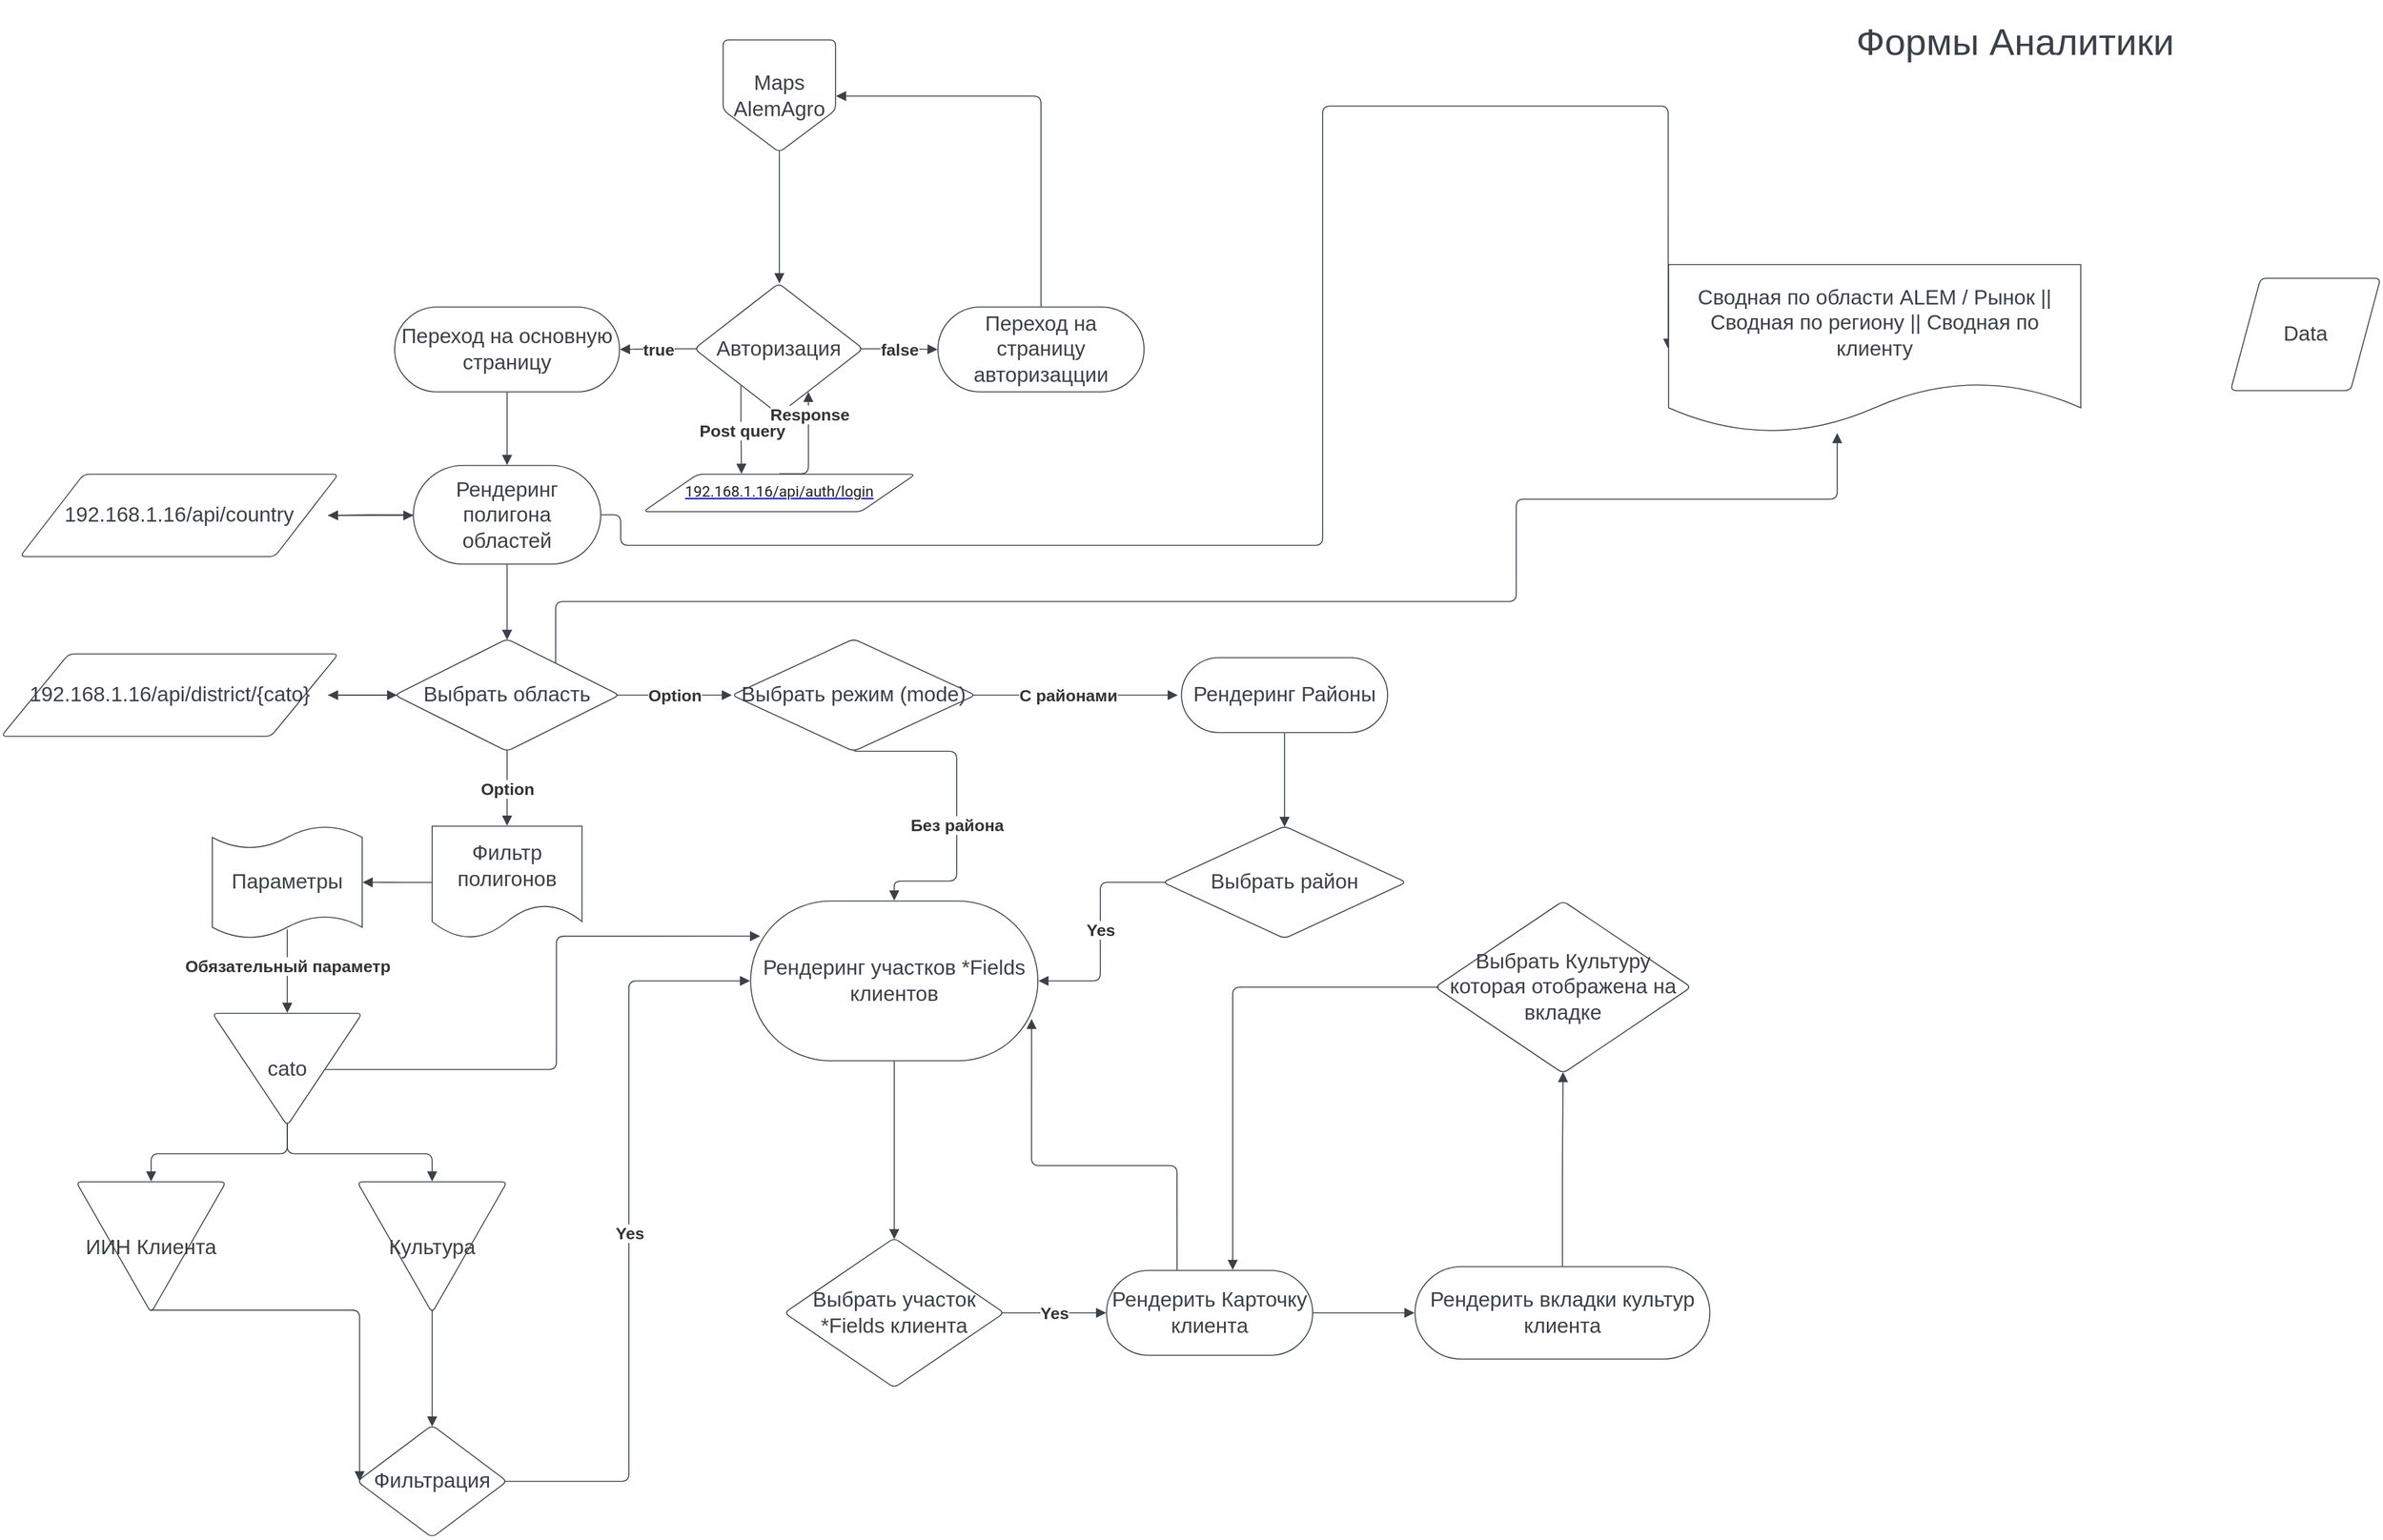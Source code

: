<mxfile version="20.5.3" type="github"><diagram id="F_eXqOusW_tx_BdzpR09" name="Страница 1"><mxGraphModel dx="2180" dy="1190" grid="1" gridSize="10" guides="1" tooltips="1" connect="1" arrows="1" fold="1" page="1" pageScale="1" pageWidth="827" pageHeight="1169" math="0" shadow="0"><root><mxCell id="0"/><mxCell id="1" parent="0"/><UserObject label="Maps AlemAgro" lucidchartObjectId="KOu8f6ks_SWx" id="bg8Pyg_J-tRumf_r9kGJ-1"><mxCell style="html=1;overflow=block;blockSpacing=1;whiteSpace=wrap;shape=offPageConnector;fontSize=16.7;fontColor=#3a414a;spacing=3.8;strokeColor=#3a414a;strokeOpacity=100;rounded=1;absoluteArcSize=1;arcSize=9;strokeWidth=0.8;" vertex="1" parent="1"><mxGeometry x="668" y="45" width="90" height="90" as="geometry"/></mxCell></UserObject><UserObject label="" lucidchartObjectId="bPu8~T_2EXUV" id="bg8Pyg_J-tRumf_r9kGJ-2"><mxCell style="html=1;jettySize=18;whiteSpace=wrap;fontSize=13;strokeColor=#3a414a;strokeOpacity=100;strokeWidth=0.8;rounded=1;arcSize=12;edgeStyle=orthogonalEdgeStyle;startArrow=none;endArrow=block;endFill=1;exitX=0.5;exitY=0.987;exitPerimeter=0;" edge="1" parent="1" source="bg8Pyg_J-tRumf_r9kGJ-1"><mxGeometry width="100" height="100" relative="1" as="geometry"><Array as="points"/><mxPoint x="713" y="240" as="targetPoint"/></mxGeometry></mxCell></UserObject><UserObject label="Авторизация" lucidchartObjectId="5Qu8kaGROW2Z" id="bg8Pyg_J-tRumf_r9kGJ-3"><mxCell style="html=1;overflow=block;blockSpacing=1;whiteSpace=wrap;rhombus;fontSize=16.7;fontColor=#3a414a;spacing=3.8;strokeColor=#3a414a;strokeOpacity=100;rounded=1;absoluteArcSize=1;arcSize=9;strokeWidth=0.8;" vertex="1" parent="1"><mxGeometry x="645" y="240" width="135" height="105" as="geometry"/></mxCell></UserObject><UserObject label="" lucidchartObjectId="0Ru8RmxPQZqf" id="bg8Pyg_J-tRumf_r9kGJ-4"><mxCell style="html=1;jettySize=18;whiteSpace=wrap;fontSize=13.3;fontColor=#333333;fontStyle=1;strokeColor=#3a414a;strokeOpacity=100;strokeWidth=0.8;rounded=1;arcSize=12;edgeStyle=orthogonalEdgeStyle;startArrow=none;endArrow=block;endFill=1;exitX=0.014;exitY=0.5;exitPerimeter=0;entryX=1.002;entryY=0.5;entryPerimeter=0;" edge="1" parent="1" source="bg8Pyg_J-tRumf_r9kGJ-3" target="bg8Pyg_J-tRumf_r9kGJ-6"><mxGeometry width="100" height="100" relative="1" as="geometry"><Array as="points"/></mxGeometry></mxCell></UserObject><mxCell id="bg8Pyg_J-tRumf_r9kGJ-5" value="true" style="text;html=1;resizable=0;labelBackgroundColor=default;align=center;verticalAlign=middle;fontStyle=1;fontColor=#333333;fontSize=13.3;" vertex="1" parent="bg8Pyg_J-tRumf_r9kGJ-4"><mxGeometry relative="1" as="geometry"/></mxCell><UserObject label="Переход на основную страницу" lucidchartObjectId="3Ru88md6wmPW" id="bg8Pyg_J-tRumf_r9kGJ-6"><mxCell style="html=1;overflow=block;blockSpacing=1;whiteSpace=wrap;rounded=1;arcSize=50;fontSize=16.7;fontColor=#3a414a;spacing=3.8;strokeColor=#3a414a;strokeOpacity=100;strokeWidth=0.8;" vertex="1" parent="1"><mxGeometry x="405" y="259" width="180" height="68" as="geometry"/></mxCell></UserObject><UserObject label="" lucidchartObjectId="cTu8FNHLPauM" id="bg8Pyg_J-tRumf_r9kGJ-7"><mxCell style="html=1;jettySize=18;whiteSpace=wrap;fontSize=13.3;fontColor=#333333;fontStyle=1;strokeColor=#3a414a;strokeOpacity=100;strokeWidth=0.8;rounded=1;arcSize=12;edgeStyle=orthogonalEdgeStyle;startArrow=none;endArrow=block;endFill=1;exitX=0.986;exitY=0.5;exitPerimeter=0;entryX=-0.002;entryY=0.5;entryPerimeter=0;" edge="1" parent="1" source="bg8Pyg_J-tRumf_r9kGJ-3" target="bg8Pyg_J-tRumf_r9kGJ-9"><mxGeometry width="100" height="100" relative="1" as="geometry"><Array as="points"/></mxGeometry></mxCell></UserObject><mxCell id="bg8Pyg_J-tRumf_r9kGJ-8" value="false" style="text;html=1;resizable=0;labelBackgroundColor=default;align=center;verticalAlign=middle;fontStyle=1;fontColor=#333333;fontSize=13.3;" vertex="1" parent="bg8Pyg_J-tRumf_r9kGJ-7"><mxGeometry relative="1" as="geometry"/></mxCell><UserObject label="Переход на страницу авторизацции" lucidchartObjectId="dTu8~P3kdail" id="bg8Pyg_J-tRumf_r9kGJ-9"><mxCell style="html=1;overflow=block;blockSpacing=1;whiteSpace=wrap;rounded=1;arcSize=50;fontSize=16.7;fontColor=#3a414a;spacing=3.8;strokeColor=#3a414a;strokeOpacity=100;strokeWidth=0.8;" vertex="1" parent="1"><mxGeometry x="840" y="259" width="165" height="68" as="geometry"/></mxCell></UserObject><UserObject label="" lucidchartObjectId="hTu8ypnSkT5x" id="bg8Pyg_J-tRumf_r9kGJ-10"><mxCell style="html=1;jettySize=18;whiteSpace=wrap;fontSize=13;strokeColor=#3a414a;strokeOpacity=100;strokeWidth=0.8;rounded=1;arcSize=12;edgeStyle=orthogonalEdgeStyle;startArrow=none;endArrow=block;endFill=1;exitX=0.5;exitY=-0.006;exitPerimeter=0;entryX=1.004;entryY=0.5;entryPerimeter=0;" edge="1" parent="1" source="bg8Pyg_J-tRumf_r9kGJ-9" target="bg8Pyg_J-tRumf_r9kGJ-1"><mxGeometry width="100" height="100" relative="1" as="geometry"><Array as="points"/></mxGeometry></mxCell></UserObject><UserObject label="&lt;div style=&quot;display: flex; justify-content: center; text-align: center; align-items: baseline; font-size: 0; line-height: 1.25;margin-top: -2px;&quot;&gt;&lt;span&gt;&lt;a href=&quot;http://192.168.1.16/api/auth/login&quot;&gt;&lt;span style=&quot;font-size:12px;color:#212121;font-family: Roboto;&quot;&gt;192.168.1.16/api/auth/login&lt;/span&gt;&lt;/a&gt;&lt;/span&gt;&lt;/div&gt;" lucidchartObjectId="aUu8LuC2Al4D" id="bg8Pyg_J-tRumf_r9kGJ-11"><mxCell style="html=1;overflow=block;blockSpacing=1;whiteSpace=wrap;shape=parallelogram;perimeter=parallelogramPerimeter;anchorPointDirection=0;fontSize=13;fontFamily=Roboto;spacing=3.8;strokeColor=#3a414a;strokeOpacity=100;rounded=1;absoluteArcSize=1;arcSize=9;strokeWidth=0.8;" vertex="1" parent="1"><mxGeometry x="604" y="393" width="218" height="30" as="geometry"/></mxCell></UserObject><UserObject label="" lucidchartObjectId="RWu8V0IJfX_E" id="bg8Pyg_J-tRumf_r9kGJ-12"><mxCell style="html=1;jettySize=18;whiteSpace=wrap;fontSize=13;strokeColor=#3a414a;strokeOpacity=100;strokeWidth=0.8;rounded=1;arcSize=12;edgeStyle=orthogonalEdgeStyle;startArrow=none;endArrow=block;endFill=1;exitX=0.5;exitY=1.006;exitPerimeter=0;entryX=0.5;entryY=-0.005;entryPerimeter=0;" edge="1" parent="1" source="bg8Pyg_J-tRumf_r9kGJ-6" target="bg8Pyg_J-tRumf_r9kGJ-13"><mxGeometry width="100" height="100" relative="1" as="geometry"><Array as="points"/></mxGeometry></mxCell></UserObject><UserObject label="Рендеринг полигона областей" lucidchartObjectId="SWu8Hs5xvLpz" id="bg8Pyg_J-tRumf_r9kGJ-13"><mxCell style="html=1;overflow=block;blockSpacing=1;whiteSpace=wrap;rounded=1;arcSize=50;fontSize=16.7;fontColor=#3a414a;spacing=3.8;strokeColor=#3a414a;strokeOpacity=100;strokeWidth=0.8;" vertex="1" parent="1"><mxGeometry x="420" y="386" width="150" height="79" as="geometry"/></mxCell></UserObject><UserObject label="" lucidchartObjectId="8Xu8h2_r~jVX" id="bg8Pyg_J-tRumf_r9kGJ-14"><mxCell style="html=1;jettySize=18;whiteSpace=wrap;fontSize=13;strokeColor=#3a414a;strokeOpacity=100;strokeWidth=0.8;rounded=1;arcSize=12;edgeStyle=orthogonalEdgeStyle;startArrow=none;endArrow=block;endFill=1;exitX=-0.003;exitY=0.5;exitPerimeter=0;entryX=0.967;entryY=0.5;entryPerimeter=0;" edge="1" parent="1" source="bg8Pyg_J-tRumf_r9kGJ-13" target="bg8Pyg_J-tRumf_r9kGJ-15"><mxGeometry width="100" height="100" relative="1" as="geometry"><Array as="points"/></mxGeometry></mxCell></UserObject><UserObject label="192.168.1.16/api/country" lucidchartObjectId=".Xu8V3-QE3XB" id="bg8Pyg_J-tRumf_r9kGJ-15"><mxCell style="html=1;overflow=block;blockSpacing=1;whiteSpace=wrap;shape=parallelogram;perimeter=parallelogramPerimeter;anchorPointDirection=0;fontSize=16.7;fontColor=#3a414a;spacing=3.8;strokeColor=#3a414a;strokeOpacity=100;rounded=1;absoluteArcSize=1;arcSize=9;strokeWidth=0.8;" vertex="1" parent="1"><mxGeometry x="105" y="393" width="255" height="66" as="geometry"/></mxCell></UserObject><UserObject label="" lucidchartObjectId="J0u87mBqmTa9" id="bg8Pyg_J-tRumf_r9kGJ-16"><mxCell style="html=1;jettySize=18;whiteSpace=wrap;fontSize=13;strokeColor=#3a414a;strokeOpacity=100;strokeWidth=0.8;rounded=1;arcSize=12;edgeStyle=orthogonalEdgeStyle;startArrow=none;endArrow=block;endFill=1;exitX=0.5;exitY=1.005;exitPerimeter=0;entryX=0.5;entryY=0.008;entryPerimeter=0;" edge="1" parent="1" source="bg8Pyg_J-tRumf_r9kGJ-13" target="bg8Pyg_J-tRumf_r9kGJ-17"><mxGeometry width="100" height="100" relative="1" as="geometry"><Array as="points"/></mxGeometry></mxCell></UserObject><UserObject label="Выбрать область" lucidchartObjectId="Q0u8vRfHtHEh" id="bg8Pyg_J-tRumf_r9kGJ-17"><mxCell style="html=1;overflow=block;blockSpacing=1;whiteSpace=wrap;rhombus;fontSize=16.7;fontColor=#3a414a;spacing=3.8;strokeColor=#3a414a;strokeOpacity=100;rounded=1;absoluteArcSize=1;arcSize=9;strokeWidth=0.8;" vertex="1" parent="1"><mxGeometry x="405" y="525" width="180" height="90" as="geometry"/></mxCell></UserObject><UserObject label="" lucidchartObjectId="f1u8z5bGbhZ8" id="bg8Pyg_J-tRumf_r9kGJ-18"><mxCell style="html=1;jettySize=18;whiteSpace=wrap;fontSize=13;strokeColor=#3a414a;strokeOpacity=100;strokeWidth=0.8;rounded=1;arcSize=12;edgeStyle=orthogonalEdgeStyle;startArrow=none;endArrow=block;endFill=1;exitX=0.013;exitY=0.5;exitPerimeter=0;entryX=0.969;entryY=0.5;entryPerimeter=0;" edge="1" parent="1" source="bg8Pyg_J-tRumf_r9kGJ-17" target="bg8Pyg_J-tRumf_r9kGJ-19"><mxGeometry width="100" height="100" relative="1" as="geometry"><Array as="points"/></mxGeometry></mxCell></UserObject><UserObject label="192.168.1.16/api/district/{cato}" lucidchartObjectId="h1u8Kbd6VC1K" id="bg8Pyg_J-tRumf_r9kGJ-19"><mxCell style="html=1;overflow=block;blockSpacing=1;whiteSpace=wrap;shape=parallelogram;perimeter=parallelogramPerimeter;anchorPointDirection=0;fontSize=16.7;fontColor=#3a414a;spacing=3.8;strokeColor=#3a414a;strokeOpacity=100;rounded=1;absoluteArcSize=1;arcSize=9;strokeWidth=0.8;" vertex="1" parent="1"><mxGeometry x="90" y="537" width="270" height="66" as="geometry"/></mxCell></UserObject><UserObject label="Рендеринг участков *Fields клиентов" lucidchartObjectId="q3u8~.Xyy9ml" id="bg8Pyg_J-tRumf_r9kGJ-20"><mxCell style="html=1;overflow=block;blockSpacing=1;whiteSpace=wrap;rounded=1;arcSize=50;fontSize=16.7;fontColor=#3a414a;spacing=3.8;strokeColor=#3a414a;strokeOpacity=100;strokeWidth=0.8;" vertex="1" parent="1"><mxGeometry x="690" y="735" width="230" height="128" as="geometry"/></mxCell></UserObject><UserObject label="" lucidchartObjectId="m5u8JWj~k-.j" id="bg8Pyg_J-tRumf_r9kGJ-21"><mxCell style="html=1;jettySize=18;whiteSpace=wrap;fontSize=13.3;fontColor=#333333;fontStyle=1;strokeColor=#3a414a;strokeOpacity=100;strokeWidth=0.8;rounded=1;arcSize=12;edgeStyle=orthogonalEdgeStyle;startArrow=none;endArrow=block;endFill=1;exitX=0.987;exitY=0.5;exitPerimeter=0;" edge="1" parent="1" source="bg8Pyg_J-tRumf_r9kGJ-17"><mxGeometry width="100" height="100" relative="1" as="geometry"><Array as="points"/><mxPoint x="675" y="570" as="targetPoint"/></mxGeometry></mxCell></UserObject><mxCell id="bg8Pyg_J-tRumf_r9kGJ-22" value="Option" style="text;html=1;resizable=0;labelBackgroundColor=default;align=center;verticalAlign=middle;fontStyle=1;fontColor=#333333;fontSize=13.3;" vertex="1" parent="bg8Pyg_J-tRumf_r9kGJ-21"><mxGeometry relative="1" as="geometry"/></mxCell><UserObject label="" lucidchartObjectId="w6u8FMIezxn0" id="bg8Pyg_J-tRumf_r9kGJ-23"><mxCell style="html=1;jettySize=18;whiteSpace=wrap;fontSize=13;strokeColor=#3a414a;strokeOpacity=100;strokeWidth=0.8;rounded=1;arcSize=12;edgeStyle=orthogonalEdgeStyle;startArrow=none;endArrow=block;endFill=1;entryX=0.5;entryY=-0.003;entryPerimeter=0;" edge="1" parent="1" target="bg8Pyg_J-tRumf_r9kGJ-20"><mxGeometry width="100" height="100" relative="1" as="geometry"><Array as="points"><mxPoint x="855" y="615"/><mxPoint x="855" y="719"/><mxPoint x="805" y="719"/></Array><mxPoint x="773" y="615" as="sourcePoint"/></mxGeometry></mxCell></UserObject><mxCell id="bg8Pyg_J-tRumf_r9kGJ-24" value="Без района" style="text;html=1;resizable=0;labelBackgroundColor=default;align=center;verticalAlign=middle;fontStyle=1;fontColor=#333333;fontSize=13.3;" vertex="1" parent="bg8Pyg_J-tRumf_r9kGJ-23"><mxGeometry x="0.119" relative="1" as="geometry"/></mxCell><UserObject label="Рендеринг Районы" lucidchartObjectId="N7u8M3~hmuSh" id="bg8Pyg_J-tRumf_r9kGJ-25"><mxCell style="html=1;overflow=block;blockSpacing=1;whiteSpace=wrap;rounded=1;arcSize=50;fontSize=16.7;fontColor=#3a414a;spacing=3.8;strokeColor=#3a414a;strokeOpacity=100;strokeWidth=0.8;" vertex="1" parent="1"><mxGeometry x="1035" y="540" width="165" height="60" as="geometry"/></mxCell></UserObject><UserObject label="" lucidchartObjectId="S7u8.07E5Mgf" id="bg8Pyg_J-tRumf_r9kGJ-26"><mxCell style="html=1;jettySize=18;whiteSpace=wrap;fontSize=13;strokeColor=#3a414a;strokeOpacity=100;strokeWidth=0.8;rounded=1;arcSize=12;edgeStyle=orthogonalEdgeStyle;startArrow=none;endArrow=block;endFill=1;" edge="1" parent="1"><mxGeometry width="100" height="100" relative="1" as="geometry"><Array as="points"/><mxPoint x="855" y="570" as="sourcePoint"/><mxPoint x="1032" y="570" as="targetPoint"/></mxGeometry></mxCell></UserObject><mxCell id="bg8Pyg_J-tRumf_r9kGJ-27" value="С районами" style="text;html=1;resizable=0;labelBackgroundColor=default;align=center;verticalAlign=middle;fontStyle=1;fontColor=#333333;fontSize=13.3;" vertex="1" parent="bg8Pyg_J-tRumf_r9kGJ-26"><mxGeometry relative="1" as="geometry"/></mxCell><UserObject label="Выбрать режим (mode)" lucidchartObjectId=".9u8wHo6TRY7" id="bg8Pyg_J-tRumf_r9kGJ-28"><mxCell style="html=1;overflow=block;blockSpacing=1;whiteSpace=wrap;rhombus;fontSize=16.7;fontColor=#3a414a;spacing=3.8;strokeColor=#3a414a;strokeOpacity=100;rounded=1;absoluteArcSize=1;arcSize=9;strokeWidth=0.8;" vertex="1" parent="1"><mxGeometry x="675" y="525" width="195" height="90" as="geometry"/></mxCell></UserObject><UserObject label="" lucidchartObjectId="M_u8_9pAlVY6" id="bg8Pyg_J-tRumf_r9kGJ-29"><mxCell style="html=1;jettySize=18;whiteSpace=wrap;fontSize=13;strokeColor=#3a414a;strokeOpacity=100;strokeWidth=0.8;rounded=1;arcSize=12;edgeStyle=orthogonalEdgeStyle;startArrow=none;endArrow=block;endFill=1;exitX=0.5;exitY=1.006;exitPerimeter=0;entryX=0.5;entryY=0.007;entryPerimeter=0;" edge="1" parent="1" source="bg8Pyg_J-tRumf_r9kGJ-25" target="bg8Pyg_J-tRumf_r9kGJ-30"><mxGeometry width="100" height="100" relative="1" as="geometry"><Array as="points"/></mxGeometry></mxCell></UserObject><UserObject label="Выбрать район" lucidchartObjectId="N_u8Qd5MUmkM" id="bg8Pyg_J-tRumf_r9kGJ-30"><mxCell style="html=1;overflow=block;blockSpacing=1;whiteSpace=wrap;rhombus;fontSize=16.7;fontColor=#3a414a;spacing=3.8;strokeColor=#3a414a;strokeOpacity=100;rounded=1;absoluteArcSize=1;arcSize=9;strokeWidth=0.8;" vertex="1" parent="1"><mxGeometry x="1020" y="675" width="195" height="90" as="geometry"/></mxCell></UserObject><UserObject label="" lucidchartObjectId="b.u8vefpFYG_" id="bg8Pyg_J-tRumf_r9kGJ-31"><mxCell style="html=1;jettySize=18;whiteSpace=wrap;fontSize=13.3;fontColor=#333333;fontStyle=1;strokeColor=#3a414a;strokeOpacity=100;strokeWidth=0.8;rounded=1;arcSize=12;edgeStyle=orthogonalEdgeStyle;startArrow=none;endArrow=block;endFill=1;exitX=0.013;exitY=0.5;exitPerimeter=0;entryX=1.002;entryY=0.5;entryPerimeter=0;" edge="1" parent="1" source="bg8Pyg_J-tRumf_r9kGJ-30" target="bg8Pyg_J-tRumf_r9kGJ-20"><mxGeometry width="100" height="100" relative="1" as="geometry"><Array as="points"/></mxGeometry></mxCell></UserObject><mxCell id="bg8Pyg_J-tRumf_r9kGJ-32" value="Yes" style="text;html=1;resizable=0;labelBackgroundColor=default;align=center;verticalAlign=middle;fontStyle=1;fontColor=#333333;fontSize=13.3;" vertex="1" parent="bg8Pyg_J-tRumf_r9kGJ-31"><mxGeometry relative="1" as="geometry"/></mxCell><UserObject label="" lucidchartObjectId="T.u8U4xdhjO7" id="bg8Pyg_J-tRumf_r9kGJ-33"><mxCell style="html=1;jettySize=18;whiteSpace=wrap;fontSize=13.3;fontColor=#333333;fontStyle=1;strokeColor=#3a414a;strokeOpacity=100;strokeWidth=0.8;rounded=1;arcSize=12;edgeStyle=orthogonalEdgeStyle;startArrow=none;endArrow=block;endFill=1;exitX=0.5;exitY=0.992;exitPerimeter=0;entryX=0.5;entryY=-0.004;entryPerimeter=0;" edge="1" parent="1" source="bg8Pyg_J-tRumf_r9kGJ-17" target="bg8Pyg_J-tRumf_r9kGJ-35"><mxGeometry width="100" height="100" relative="1" as="geometry"><Array as="points"/></mxGeometry></mxCell></UserObject><mxCell id="bg8Pyg_J-tRumf_r9kGJ-34" value="Option" style="text;html=1;resizable=0;labelBackgroundColor=default;align=center;verticalAlign=middle;fontStyle=1;fontColor=#333333;fontSize=13.3;" vertex="1" parent="bg8Pyg_J-tRumf_r9kGJ-33"><mxGeometry relative="1" as="geometry"/></mxCell><UserObject label="Фильтр полигонов" lucidchartObjectId="9.u8eTIW8WP4" id="bg8Pyg_J-tRumf_r9kGJ-35"><mxCell style="html=1;overflow=block;blockSpacing=1;whiteSpace=wrap;shape=document;boundedLbl=1;fontSize=16.7;fontColor=#3a414a;spacing=3.8;strokeColor=#3a414a;strokeOpacity=100;rounded=1;absoluteArcSize=1;arcSize=9;strokeWidth=0.8;" vertex="1" parent="1"><mxGeometry x="435" y="675" width="120" height="90" as="geometry"/></mxCell></UserObject><UserObject label="" lucidchartObjectId="G~u8EH1jkvo7" id="bg8Pyg_J-tRumf_r9kGJ-36"><mxCell style="html=1;jettySize=18;whiteSpace=wrap;fontSize=13;strokeColor=#3a414a;strokeOpacity=100;strokeWidth=0.8;rounded=1;arcSize=12;edgeStyle=orthogonalEdgeStyle;startArrow=none;endArrow=block;endFill=1;exitX=-0.003;exitY=0.501;exitPerimeter=0;entryX=1.003;entryY=0.5;entryPerimeter=0;" edge="1" parent="1" source="bg8Pyg_J-tRumf_r9kGJ-35" target="bg8Pyg_J-tRumf_r9kGJ-37"><mxGeometry width="100" height="100" relative="1" as="geometry"><Array as="points"/></mxGeometry></mxCell></UserObject><UserObject label="Параметры" lucidchartObjectId="N~u82tr9~a8M" id="bg8Pyg_J-tRumf_r9kGJ-37"><mxCell style="html=1;overflow=block;blockSpacing=1;whiteSpace=wrap;shape=tape;size=0.2;fontSize=16.7;fontColor=#3a414a;spacing=3.8;strokeColor=#3a414a;strokeOpacity=100;rounded=1;absoluteArcSize=1;arcSize=9;strokeWidth=0.8;" vertex="1" parent="1"><mxGeometry x="259" y="675" width="120" height="90" as="geometry"/></mxCell></UserObject><UserObject label="" lucidchartObjectId="Eav8j-rSlvJ-" id="bg8Pyg_J-tRumf_r9kGJ-38"><mxCell style="html=1;jettySize=18;whiteSpace=wrap;fontSize=13;strokeColor=#3a414a;strokeOpacity=100;strokeWidth=0.8;rounded=1;arcSize=12;edgeStyle=orthogonalEdgeStyle;startArrow=none;endArrow=block;endFill=1;exitX=0.5;exitY=0.919;exitPerimeter=0;entryX=0.5;entryY=-0.004;entryPerimeter=0;" edge="1" parent="1" source="bg8Pyg_J-tRumf_r9kGJ-37" target="bg8Pyg_J-tRumf_r9kGJ-40"><mxGeometry width="100" height="100" relative="1" as="geometry"><Array as="points"/></mxGeometry></mxCell></UserObject><mxCell id="bg8Pyg_J-tRumf_r9kGJ-39" value="Обязательный параметр" style="text;html=1;resizable=0;labelBackgroundColor=default;align=center;verticalAlign=middle;fontStyle=1;fontColor=#333333;fontSize=13.3;" vertex="1" parent="bg8Pyg_J-tRumf_r9kGJ-38"><mxGeometry x="-0.133" relative="1" as="geometry"/></mxCell><UserObject label="cato" lucidchartObjectId="Yav8rBR4BSpw" id="bg8Pyg_J-tRumf_r9kGJ-40"><mxCell style="html=1;overflow=block;blockSpacing=1;whiteSpace=wrap;triangle;direction=south;anchorPointDirection=0;fontSize=16.7;fontColor=#3a414a;spacing=3.8;strokeColor=#3a414a;strokeOpacity=100;rounded=1;absoluteArcSize=1;arcSize=9;strokeWidth=0.8;" vertex="1" parent="1"><mxGeometry x="259" y="825" width="120" height="90" as="geometry"/></mxCell></UserObject><UserObject label="" lucidchartObjectId="Zbv8mV5PQHVF" id="bg8Pyg_J-tRumf_r9kGJ-41"><mxCell style="html=1;jettySize=18;whiteSpace=wrap;fontSize=13;strokeColor=#3a414a;strokeOpacity=100;strokeWidth=0.8;rounded=1;arcSize=12;edgeStyle=orthogonalEdgeStyle;startArrow=none;endArrow=block;endFill=1;exitX=0.5;exitY=0.977;exitPerimeter=0;entryX=0.5;entryY=-0.003;entryPerimeter=0;" edge="1" parent="1" source="bg8Pyg_J-tRumf_r9kGJ-40" target="bg8Pyg_J-tRumf_r9kGJ-42"><mxGeometry width="100" height="100" relative="1" as="geometry"><Array as="points"/></mxGeometry></mxCell></UserObject><UserObject label="ИИН Клиента" lucidchartObjectId="2bv8BKH-97nV" id="bg8Pyg_J-tRumf_r9kGJ-42"><mxCell style="html=1;overflow=block;blockSpacing=1;whiteSpace=wrap;triangle;direction=south;anchorPointDirection=0;fontSize=16.7;fontColor=#3a414a;spacing=3.8;strokeColor=#3a414a;strokeOpacity=100;rounded=1;absoluteArcSize=1;arcSize=9;strokeWidth=0.8;" vertex="1" parent="1"><mxGeometry x="150" y="960" width="120" height="105" as="geometry"/></mxCell></UserObject><UserObject label="" lucidchartObjectId="Odv891MZC.Bs" id="bg8Pyg_J-tRumf_r9kGJ-43"><mxCell style="html=1;jettySize=18;whiteSpace=wrap;fontSize=13;strokeColor=#3a414a;strokeOpacity=100;strokeWidth=0.8;rounded=1;arcSize=12;edgeStyle=orthogonalEdgeStyle;startArrow=none;endArrow=block;endFill=1;exitX=0.5;exitY=0.977;exitPerimeter=0;entryX=0.5;entryY=-0.003;entryPerimeter=0;" edge="1" parent="1" source="bg8Pyg_J-tRumf_r9kGJ-40" target="bg8Pyg_J-tRumf_r9kGJ-44"><mxGeometry width="100" height="100" relative="1" as="geometry"><Array as="points"/></mxGeometry></mxCell></UserObject><UserObject label="Культура" lucidchartObjectId="Qdv8MDxLbgJI" id="bg8Pyg_J-tRumf_r9kGJ-44"><mxCell style="html=1;overflow=block;blockSpacing=1;whiteSpace=wrap;triangle;direction=south;anchorPointDirection=0;fontSize=16.7;fontColor=#3a414a;spacing=3.8;strokeColor=#3a414a;strokeOpacity=100;rounded=1;absoluteArcSize=1;arcSize=9;strokeWidth=0.8;" vertex="1" parent="1"><mxGeometry x="375" y="960" width="120" height="105" as="geometry"/></mxCell></UserObject><UserObject label="" lucidchartObjectId="ofv86RxxAUl1" id="bg8Pyg_J-tRumf_r9kGJ-45"><mxCell style="html=1;jettySize=18;whiteSpace=wrap;fontSize=13;strokeColor=#3a414a;strokeOpacity=100;strokeWidth=0.8;rounded=1;arcSize=12;edgeStyle=orthogonalEdgeStyle;startArrow=none;endArrow=block;endFill=1;exitX=0.5;exitY=0.979;exitPerimeter=0;entryX=0.5;entryY=0.012;entryPerimeter=0;" edge="1" parent="1" source="bg8Pyg_J-tRumf_r9kGJ-44" target="bg8Pyg_J-tRumf_r9kGJ-46"><mxGeometry width="100" height="100" relative="1" as="geometry"><Array as="points"/></mxGeometry></mxCell></UserObject><UserObject label="Фильтрация" lucidchartObjectId="vfv8MP3mZ8LD" id="bg8Pyg_J-tRumf_r9kGJ-46"><mxCell style="html=1;overflow=block;blockSpacing=1;whiteSpace=wrap;rhombus;fontSize=16.7;fontColor=#3a414a;spacing=3.8;strokeColor=#3a414a;strokeOpacity=100;rounded=1;absoluteArcSize=1;arcSize=9;strokeWidth=0.8;" vertex="1" parent="1"><mxGeometry x="375" y="1155" width="120" height="90" as="geometry"/></mxCell></UserObject><UserObject label="" lucidchartObjectId="Sfv8q0s-UP.2" id="bg8Pyg_J-tRumf_r9kGJ-47"><mxCell style="html=1;jettySize=18;whiteSpace=wrap;fontSize=13;strokeColor=#3a414a;strokeOpacity=100;strokeWidth=0.8;rounded=1;arcSize=12;edgeStyle=orthogonalEdgeStyle;startArrow=none;endArrow=block;endFill=1;exitX=0.5;exitY=0.979;exitPerimeter=0;entryX=0.016;entryY=0.5;entryPerimeter=0;" edge="1" parent="1" source="bg8Pyg_J-tRumf_r9kGJ-42" target="bg8Pyg_J-tRumf_r9kGJ-46"><mxGeometry width="100" height="100" relative="1" as="geometry"><Array as="points"/></mxGeometry></mxCell></UserObject><UserObject label="" lucidchartObjectId="jgv8_sLY5bhL" id="bg8Pyg_J-tRumf_r9kGJ-48"><mxCell style="html=1;jettySize=18;whiteSpace=wrap;fontSize=13.3;fontColor=#333333;fontStyle=1;strokeColor=#3a414a;strokeOpacity=100;strokeWidth=0.8;rounded=1;arcSize=12;edgeStyle=orthogonalEdgeStyle;startArrow=none;endArrow=block;endFill=1;exitX=0.984;exitY=0.5;exitPerimeter=0;entryX=-0.002;entryY=0.5;entryPerimeter=0;" edge="1" parent="1" source="bg8Pyg_J-tRumf_r9kGJ-46" target="bg8Pyg_J-tRumf_r9kGJ-20"><mxGeometry width="100" height="100" relative="1" as="geometry"><Array as="points"/></mxGeometry></mxCell></UserObject><mxCell id="bg8Pyg_J-tRumf_r9kGJ-49" value="Yes" style="text;html=1;resizable=0;labelBackgroundColor=default;align=center;verticalAlign=middle;fontStyle=1;fontColor=#333333;fontSize=13.3;" vertex="1" parent="bg8Pyg_J-tRumf_r9kGJ-48"><mxGeometry relative="1" as="geometry"/></mxCell><UserObject label="" lucidchartObjectId="5iv8PzStMCP7" id="bg8Pyg_J-tRumf_r9kGJ-50"><mxCell style="html=1;jettySize=18;whiteSpace=wrap;fontSize=13;strokeColor=#3a414a;strokeOpacity=100;strokeWidth=0.8;rounded=1;arcSize=12;edgeStyle=orthogonalEdgeStyle;startArrow=none;endArrow=block;endFill=1;exitX=0.5;exitY=1.003;exitPerimeter=0;entryX=0.5;entryY=0.008;entryPerimeter=0;" edge="1" parent="1" source="bg8Pyg_J-tRumf_r9kGJ-20" target="bg8Pyg_J-tRumf_r9kGJ-51"><mxGeometry width="100" height="100" relative="1" as="geometry"><Array as="points"/></mxGeometry></mxCell></UserObject><UserObject label="Выбрать участок *Fields клиента" lucidchartObjectId="7iv8IuhZvb57" id="bg8Pyg_J-tRumf_r9kGJ-51"><mxCell style="html=1;overflow=block;blockSpacing=1;whiteSpace=wrap;rhombus;fontSize=16.7;fontColor=#3a414a;spacing=3.8;strokeColor=#3a414a;strokeOpacity=100;rounded=1;absoluteArcSize=1;arcSize=9;strokeWidth=0.8;" vertex="1" parent="1"><mxGeometry x="717" y="1005" width="176" height="120" as="geometry"/></mxCell></UserObject><UserObject label="" lucidchartObjectId="ACw81MFt.3sZ" id="bg8Pyg_J-tRumf_r9kGJ-52"><mxCell style="html=1;jettySize=18;whiteSpace=wrap;fontSize=13.3;fontColor=#333333;fontStyle=1;strokeColor=#3a414a;strokeOpacity=100;strokeWidth=0.8;rounded=1;arcSize=12;edgeStyle=orthogonalEdgeStyle;startArrow=none;endArrow=block;endFill=1;exitX=0.989;exitY=0.5;exitPerimeter=0;entryX=-0.002;entryY=0.5;entryPerimeter=0;" edge="1" parent="1" source="bg8Pyg_J-tRumf_r9kGJ-51" target="bg8Pyg_J-tRumf_r9kGJ-54"><mxGeometry width="100" height="100" relative="1" as="geometry"><Array as="points"/></mxGeometry></mxCell></UserObject><mxCell id="bg8Pyg_J-tRumf_r9kGJ-53" value="Yes" style="text;html=1;resizable=0;labelBackgroundColor=default;align=center;verticalAlign=middle;fontStyle=1;fontColor=#333333;fontSize=13.3;" vertex="1" parent="bg8Pyg_J-tRumf_r9kGJ-52"><mxGeometry relative="1" as="geometry"/></mxCell><UserObject label="Рендерить Карточку клиента" lucidchartObjectId="CCw8HS3ODLu1" id="bg8Pyg_J-tRumf_r9kGJ-54"><mxCell style="html=1;overflow=block;blockSpacing=1;whiteSpace=wrap;rounded=1;arcSize=50;fontSize=16.7;fontColor=#3a414a;spacing=3.8;strokeColor=#3a414a;strokeOpacity=100;strokeWidth=0.8;" vertex="1" parent="1"><mxGeometry x="975" y="1031" width="165" height="68" as="geometry"/></mxCell></UserObject><UserObject label="" lucidchartObjectId="6Cw8z2jwHEy_" id="bg8Pyg_J-tRumf_r9kGJ-55"><mxCell style="html=1;jettySize=18;whiteSpace=wrap;fontSize=13;strokeColor=#3a414a;strokeOpacity=100;strokeWidth=0.8;rounded=1;arcSize=12;edgeStyle=orthogonalEdgeStyle;startArrow=none;endArrow=block;endFill=1;exitX=1.002;exitY=0.5;exitPerimeter=0;entryX=-0.002;entryY=0.5;entryPerimeter=0;" edge="1" parent="1" source="bg8Pyg_J-tRumf_r9kGJ-54" target="bg8Pyg_J-tRumf_r9kGJ-56"><mxGeometry width="100" height="100" relative="1" as="geometry"><Array as="points"/></mxGeometry></mxCell></UserObject><UserObject label="Рендерить вкладки культур клиента" lucidchartObjectId="8Cw8nU2hEM-9" id="bg8Pyg_J-tRumf_r9kGJ-56"><mxCell style="html=1;overflow=block;blockSpacing=1;whiteSpace=wrap;rounded=1;arcSize=50;fontSize=16.7;fontColor=#3a414a;spacing=3.8;strokeColor=#3a414a;strokeOpacity=100;strokeWidth=0.8;" vertex="1" parent="1"><mxGeometry x="1222" y="1028" width="236" height="74" as="geometry"/></mxCell></UserObject><UserObject label="" lucidchartObjectId="syy8icb86Ekz" id="bg8Pyg_J-tRumf_r9kGJ-57"><mxCell style="html=1;jettySize=18;whiteSpace=wrap;fontSize=13;strokeColor=#3a414a;strokeOpacity=100;strokeWidth=0.8;rounded=1;arcSize=12;edgeStyle=orthogonalEdgeStyle;startArrow=none;endArrow=block;endFill=1;exitX=0.753;exitY=0.5;exitPerimeter=0;entryX=0.033;entryY=0.22;entryPerimeter=0;" edge="1" parent="1" source="bg8Pyg_J-tRumf_r9kGJ-40" target="bg8Pyg_J-tRumf_r9kGJ-20"><mxGeometry width="100" height="100" relative="1" as="geometry"><Array as="points"/></mxGeometry></mxCell></UserObject><UserObject label="" lucidchartObjectId="7Cy8JNM_KnPt" id="bg8Pyg_J-tRumf_r9kGJ-58"><mxCell style="html=1;jettySize=18;whiteSpace=wrap;fontSize=13;strokeColor=#3a414a;strokeOpacity=100;strokeWidth=0.8;rounded=1;arcSize=12;edgeStyle=orthogonalEdgeStyle;startArrow=none;endArrow=block;endFill=1;exitX=0.716;exitY=0.212;exitPerimeter=0;" edge="1" parent="1" source="bg8Pyg_J-tRumf_r9kGJ-17"><mxGeometry width="100" height="100" relative="1" as="geometry"><Array as="points"><mxPoint x="534" y="495"/><mxPoint x="1303" y="495"/><mxPoint x="1303" y="413"/><mxPoint x="1560" y="413"/></Array><mxPoint x="1560" y="360" as="targetPoint"/></mxGeometry></mxCell></UserObject><UserObject label="" lucidchartObjectId="tDy8gCXVfV5D" id="bg8Pyg_J-tRumf_r9kGJ-59"><mxCell style="html=1;jettySize=18;whiteSpace=wrap;fontSize=13;strokeColor=#3a414a;strokeOpacity=100;strokeWidth=0.8;rounded=1;arcSize=12;edgeStyle=orthogonalEdgeStyle;startArrow=none;endArrow=block;endFill=1;exitX=1.003;exitY=0.5;exitPerimeter=0;entryX=-0.001;entryY=0.5;entryPerimeter=0;" edge="1" parent="1" source="bg8Pyg_J-tRumf_r9kGJ-13" target="bg8Pyg_J-tRumf_r9kGJ-60"><mxGeometry width="100" height="100" relative="1" as="geometry"><Array as="points"><mxPoint x="586" y="426"/><mxPoint x="586" y="450"/><mxPoint x="1148" y="450"/><mxPoint x="1148" y="98"/></Array></mxGeometry></mxCell></UserObject><UserObject label="Сводная по области ALEM / Рынок || Сводная по региону || Сводная по клиенту " lucidchartObjectId="YTy8HSQ7_ECe" id="bg8Pyg_J-tRumf_r9kGJ-60"><mxCell style="html=1;overflow=block;blockSpacing=1;whiteSpace=wrap;shape=document;boundedLbl=1;fontSize=16.7;fontColor=#3a414a;spacing=3.8;strokeColor=#3a414a;strokeOpacity=100;rounded=1;absoluteArcSize=1;arcSize=9;strokeWidth=0.8;" vertex="1" parent="1"><mxGeometry x="1425" y="225" width="330" height="135" as="geometry"/></mxCell></UserObject><UserObject label="Формы Аналитики" lucidchartObjectId="CVy8dREk-2AG" id="bg8Pyg_J-tRumf_r9kGJ-61"><mxCell style="html=1;overflow=block;blockSpacing=1;whiteSpace=wrap;fontSize=30;fontColor=#3a414a;spacing=3.8;strokeOpacity=0;fillOpacity=0;rounded=1;absoluteArcSize=1;arcSize=9;fillColor=#ffffff;strokeWidth=2.3;" vertex="1" parent="1"><mxGeometry x="1470" y="15" width="465" height="62" as="geometry"/></mxCell></UserObject><UserObject label="" lucidchartObjectId="9Wy8M01.g.eg" id="bg8Pyg_J-tRumf_r9kGJ-62"><mxCell style="html=1;jettySize=18;whiteSpace=wrap;fontSize=13;strokeColor=#3a414a;strokeOpacity=100;strokeWidth=0.8;rounded=1;arcSize=12;edgeStyle=orthogonalEdgeStyle;startArrow=none;endArrow=block;endFill=1;exitX=0.5;exitY=-0.012;exitPerimeter=0;entryX=0.676;entryY=0.829;entryPerimeter=0;" edge="1" parent="1" source="bg8Pyg_J-tRumf_r9kGJ-11" target="bg8Pyg_J-tRumf_r9kGJ-3"><mxGeometry width="100" height="100" relative="1" as="geometry"><Array as="points"><mxPoint x="736" y="392"/></Array></mxGeometry></mxCell></UserObject><mxCell id="bg8Pyg_J-tRumf_r9kGJ-63" value="Response" style="text;html=1;resizable=0;labelBackgroundColor=default;align=center;verticalAlign=middle;fontStyle=1;fontColor=#333333;fontSize=13.3;" vertex="1" parent="bg8Pyg_J-tRumf_r9kGJ-62"><mxGeometry x="0.611" relative="1" as="geometry"><mxPoint as="offset"/></mxGeometry></mxCell><UserObject label="" lucidchartObjectId="YXy8HceJ._zc" id="bg8Pyg_J-tRumf_r9kGJ-64"><mxCell style="html=1;jettySize=18;whiteSpace=wrap;fontSize=13.3;fontColor=#333333;fontStyle=1;strokeColor=#3a414a;strokeOpacity=100;strokeWidth=0.8;rounded=1;arcSize=12;edgeStyle=orthogonalEdgeStyle;startArrow=none;endArrow=block;endFill=1;exitX=0.276;exitY=0.78;exitPerimeter=0;entryX=0.361;entryY=-0.011;entryPerimeter=0;" edge="1" parent="1" source="bg8Pyg_J-tRumf_r9kGJ-3" target="bg8Pyg_J-tRumf_r9kGJ-11"><mxGeometry width="100" height="100" relative="1" as="geometry"><Array as="points"><mxPoint x="682" y="362"/></Array></mxGeometry></mxCell></UserObject><mxCell id="bg8Pyg_J-tRumf_r9kGJ-65" value="Post query" style="text;html=1;resizable=0;labelBackgroundColor=default;align=center;verticalAlign=middle;fontStyle=1;fontColor=#333333;fontSize=13.3;" vertex="1" parent="bg8Pyg_J-tRumf_r9kGJ-64"><mxGeometry relative="1" as="geometry"><mxPoint as="offset"/></mxGeometry></mxCell><UserObject label="" lucidchartObjectId="HZy81wVrEeGk" id="bg8Pyg_J-tRumf_r9kGJ-66"><mxCell style="html=1;jettySize=18;whiteSpace=wrap;fontSize=13;strokeColor=#3a414a;strokeOpacity=100;strokeWidth=0.8;rounded=1;arcSize=12;edgeStyle=orthogonalEdgeStyle;startArrow=none;endArrow=block;endFill=1;exitX=0.967;exitY=0.5;exitPerimeter=0;" edge="1" parent="1" source="bg8Pyg_J-tRumf_r9kGJ-15"><mxGeometry width="100" height="100" relative="1" as="geometry"><Array as="points"/><mxPoint x="420" y="426" as="targetPoint"/></mxGeometry></mxCell></UserObject><UserObject label="" lucidchartObjectId="3Zy8W9i3zbxK" id="bg8Pyg_J-tRumf_r9kGJ-67"><mxCell style="html=1;jettySize=18;whiteSpace=wrap;fontSize=13;strokeColor=#3a414a;strokeOpacity=100;strokeWidth=0.8;rounded=1;arcSize=12;edgeStyle=orthogonalEdgeStyle;startArrow=none;endArrow=block;endFill=1;exitX=0.969;exitY=0.5;exitPerimeter=0;" edge="1" parent="1" source="bg8Pyg_J-tRumf_r9kGJ-19"><mxGeometry width="100" height="100" relative="1" as="geometry"><Array as="points"/><mxPoint x="407" y="570" as="targetPoint"/></mxGeometry></mxCell></UserObject><UserObject label="Выбрать Культуру которая отображена на вкладке" lucidchartObjectId=".1y8nTruZ-Ci" id="bg8Pyg_J-tRumf_r9kGJ-68"><mxCell style="html=1;overflow=block;blockSpacing=1;whiteSpace=wrap;rhombus;fontSize=16.7;fontColor=#3a414a;spacing=3.8;strokeColor=#3a414a;strokeOpacity=100;rounded=1;absoluteArcSize=1;arcSize=9;strokeWidth=0.8;" vertex="1" parent="1"><mxGeometry x="1238" y="735" width="205" height="138" as="geometry"/></mxCell></UserObject><UserObject label="" lucidchartObjectId="i2y8AAQAlR2H" id="bg8Pyg_J-tRumf_r9kGJ-69"><mxCell style="html=1;jettySize=18;whiteSpace=wrap;fontSize=13;strokeColor=#3a414a;strokeOpacity=100;strokeWidth=0.8;rounded=1;arcSize=12;edgeStyle=orthogonalEdgeStyle;startArrow=none;endArrow=block;endFill=1;exitX=0.5;exitY=-0.005;exitPerimeter=0;entryX=0.5;entryY=0.993;entryPerimeter=0;" edge="1" parent="1" source="bg8Pyg_J-tRumf_r9kGJ-56" target="bg8Pyg_J-tRumf_r9kGJ-68"><mxGeometry width="100" height="100" relative="1" as="geometry"><Array as="points"/></mxGeometry></mxCell></UserObject><UserObject label="" lucidchartObjectId="o2y80JjfV3rJ" id="bg8Pyg_J-tRumf_r9kGJ-70"><mxCell style="html=1;jettySize=18;whiteSpace=wrap;fontSize=13;strokeColor=#3a414a;strokeOpacity=100;strokeWidth=0.8;rounded=1;arcSize=12;edgeStyle=orthogonalEdgeStyle;startArrow=none;endArrow=block;endFill=1;exitX=0.016;exitY=0.5;exitPerimeter=0;entryX=0.612;entryY=-0.006;entryPerimeter=0;" edge="1" parent="1" source="bg8Pyg_J-tRumf_r9kGJ-68" target="bg8Pyg_J-tRumf_r9kGJ-54"><mxGeometry width="100" height="100" relative="1" as="geometry"><Array as="points"/></mxGeometry></mxCell></UserObject><UserObject label="" lucidchartObjectId="Z2y8WsI38P5D" id="bg8Pyg_J-tRumf_r9kGJ-71"><mxCell style="html=1;jettySize=18;whiteSpace=wrap;fontSize=13;strokeColor=#3a414a;strokeOpacity=100;strokeWidth=0.8;rounded=1;arcSize=12;edgeStyle=orthogonalEdgeStyle;startArrow=none;endArrow=block;endFill=1;exitX=0.342;exitY=-0.006;exitPerimeter=0;entryX=0.978;entryY=0.738;entryPerimeter=0;" edge="1" parent="1" source="bg8Pyg_J-tRumf_r9kGJ-54" target="bg8Pyg_J-tRumf_r9kGJ-20"><mxGeometry width="100" height="100" relative="1" as="geometry"><Array as="points"/></mxGeometry></mxCell></UserObject><UserObject label="Data" lucidchartObjectId="MHy9PlsSk4IU" id="bg8Pyg_J-tRumf_r9kGJ-72"><mxCell style="html=1;overflow=block;blockSpacing=1;whiteSpace=wrap;shape=parallelogram;perimeter=parallelogramPerimeter;anchorPointDirection=0;fontSize=16.7;fontColor=#3a414a;spacing=3.8;strokeColor=#3a414a;strokeOpacity=100;rounded=1;absoluteArcSize=1;arcSize=9;strokeWidth=0.8;" vertex="1" parent="1"><mxGeometry x="1875" y="236" width="120" height="90" as="geometry"/></mxCell></UserObject></root></mxGraphModel></diagram></mxfile>